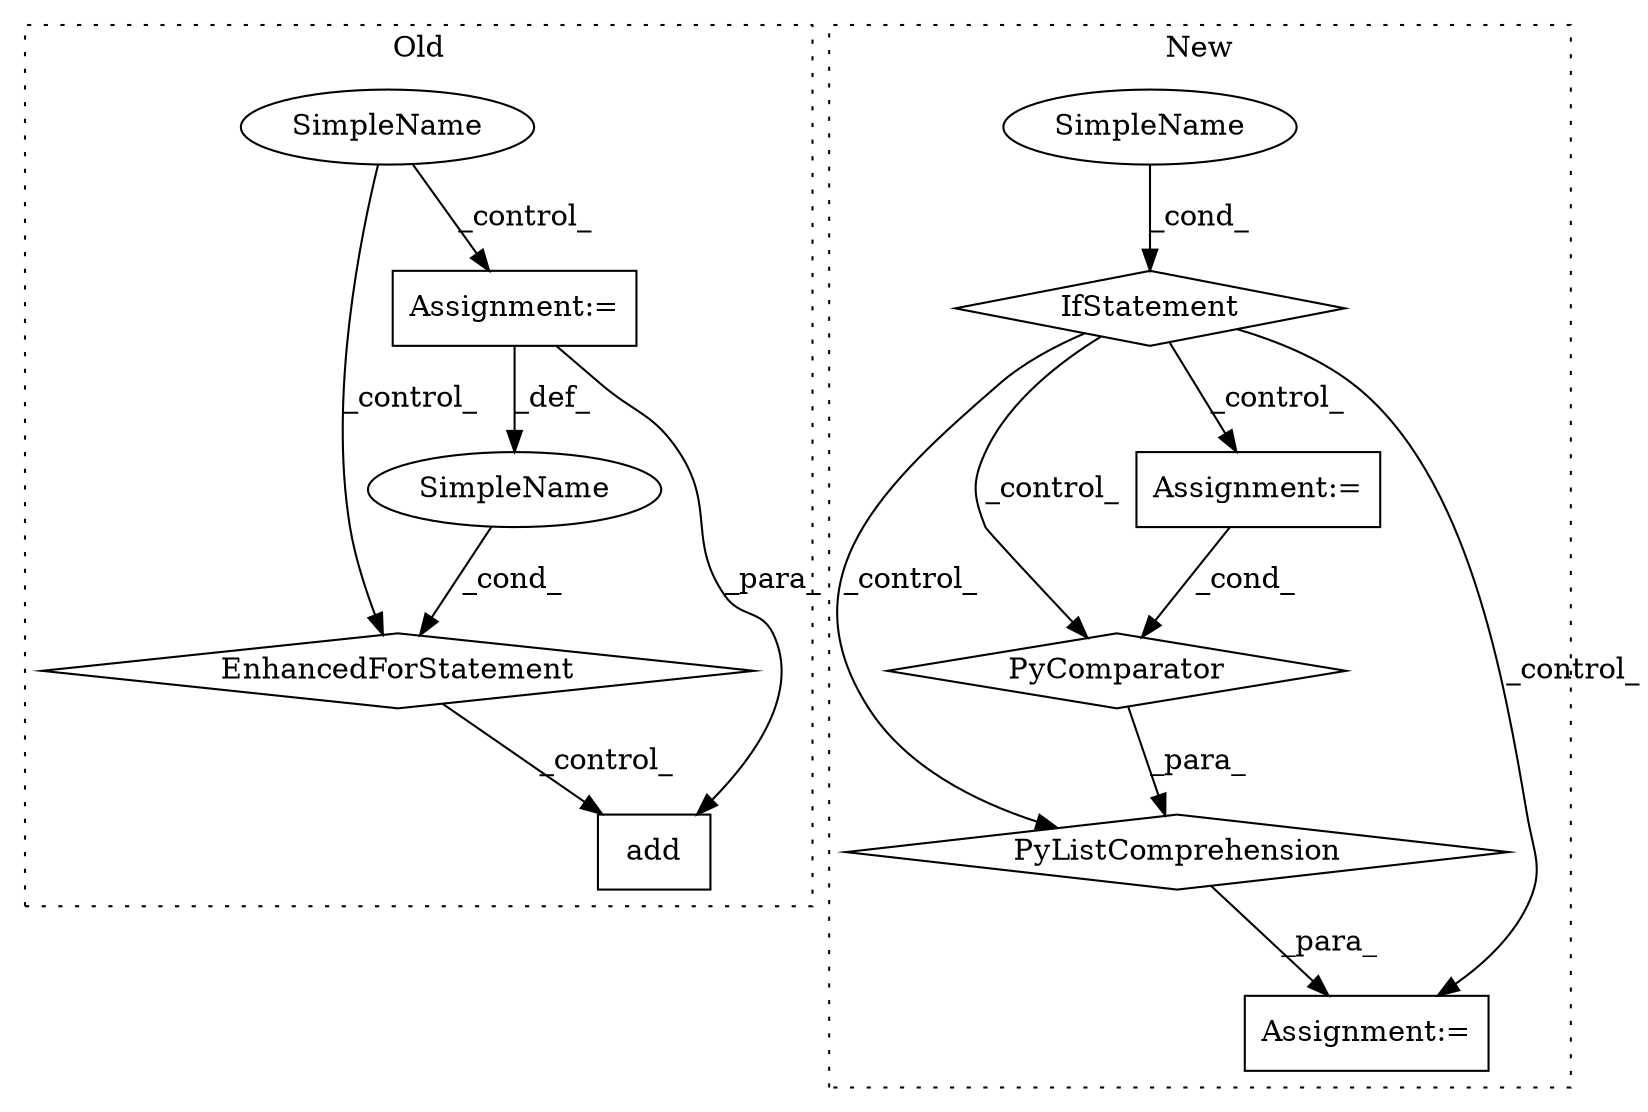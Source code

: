 digraph G {
subgraph cluster0 {
1 [label="add" a="32" s="8826,8847" l="4,1" shape="box"];
6 [label="EnhancedForStatement" a="70" s="8711,8797" l="69,2" shape="diamond"];
7 [label="SimpleName" a="42" s="8784" l="9" shape="ellipse"];
8 [label="Assignment:=" a="7" s="8711,8797" l="69,2" shape="box"];
11 [label="SimpleName" a="42" s="" l="" shape="ellipse"];
label = "Old";
style="dotted";
}
subgraph cluster1 {
2 [label="PyListComprehension" a="109" s="10097" l="156" shape="diamond"];
3 [label="PyComparator" a="113" s="10220" l="25" shape="diamond"];
4 [label="Assignment:=" a="7" s="10220" l="25" shape="box"];
5 [label="Assignment:=" a="7" s="10075" l="22" shape="box"];
9 [label="IfStatement" a="25" s="9319,9391" l="4,2" shape="diamond"];
10 [label="SimpleName" a="42" s="" l="" shape="ellipse"];
label = "New";
style="dotted";
}
2 -> 5 [label="_para_"];
3 -> 2 [label="_para_"];
4 -> 3 [label="_cond_"];
6 -> 1 [label="_control_"];
7 -> 6 [label="_cond_"];
8 -> 1 [label="_para_"];
8 -> 7 [label="_def_"];
9 -> 5 [label="_control_"];
9 -> 4 [label="_control_"];
9 -> 2 [label="_control_"];
9 -> 3 [label="_control_"];
10 -> 9 [label="_cond_"];
11 -> 6 [label="_control_"];
11 -> 8 [label="_control_"];
}